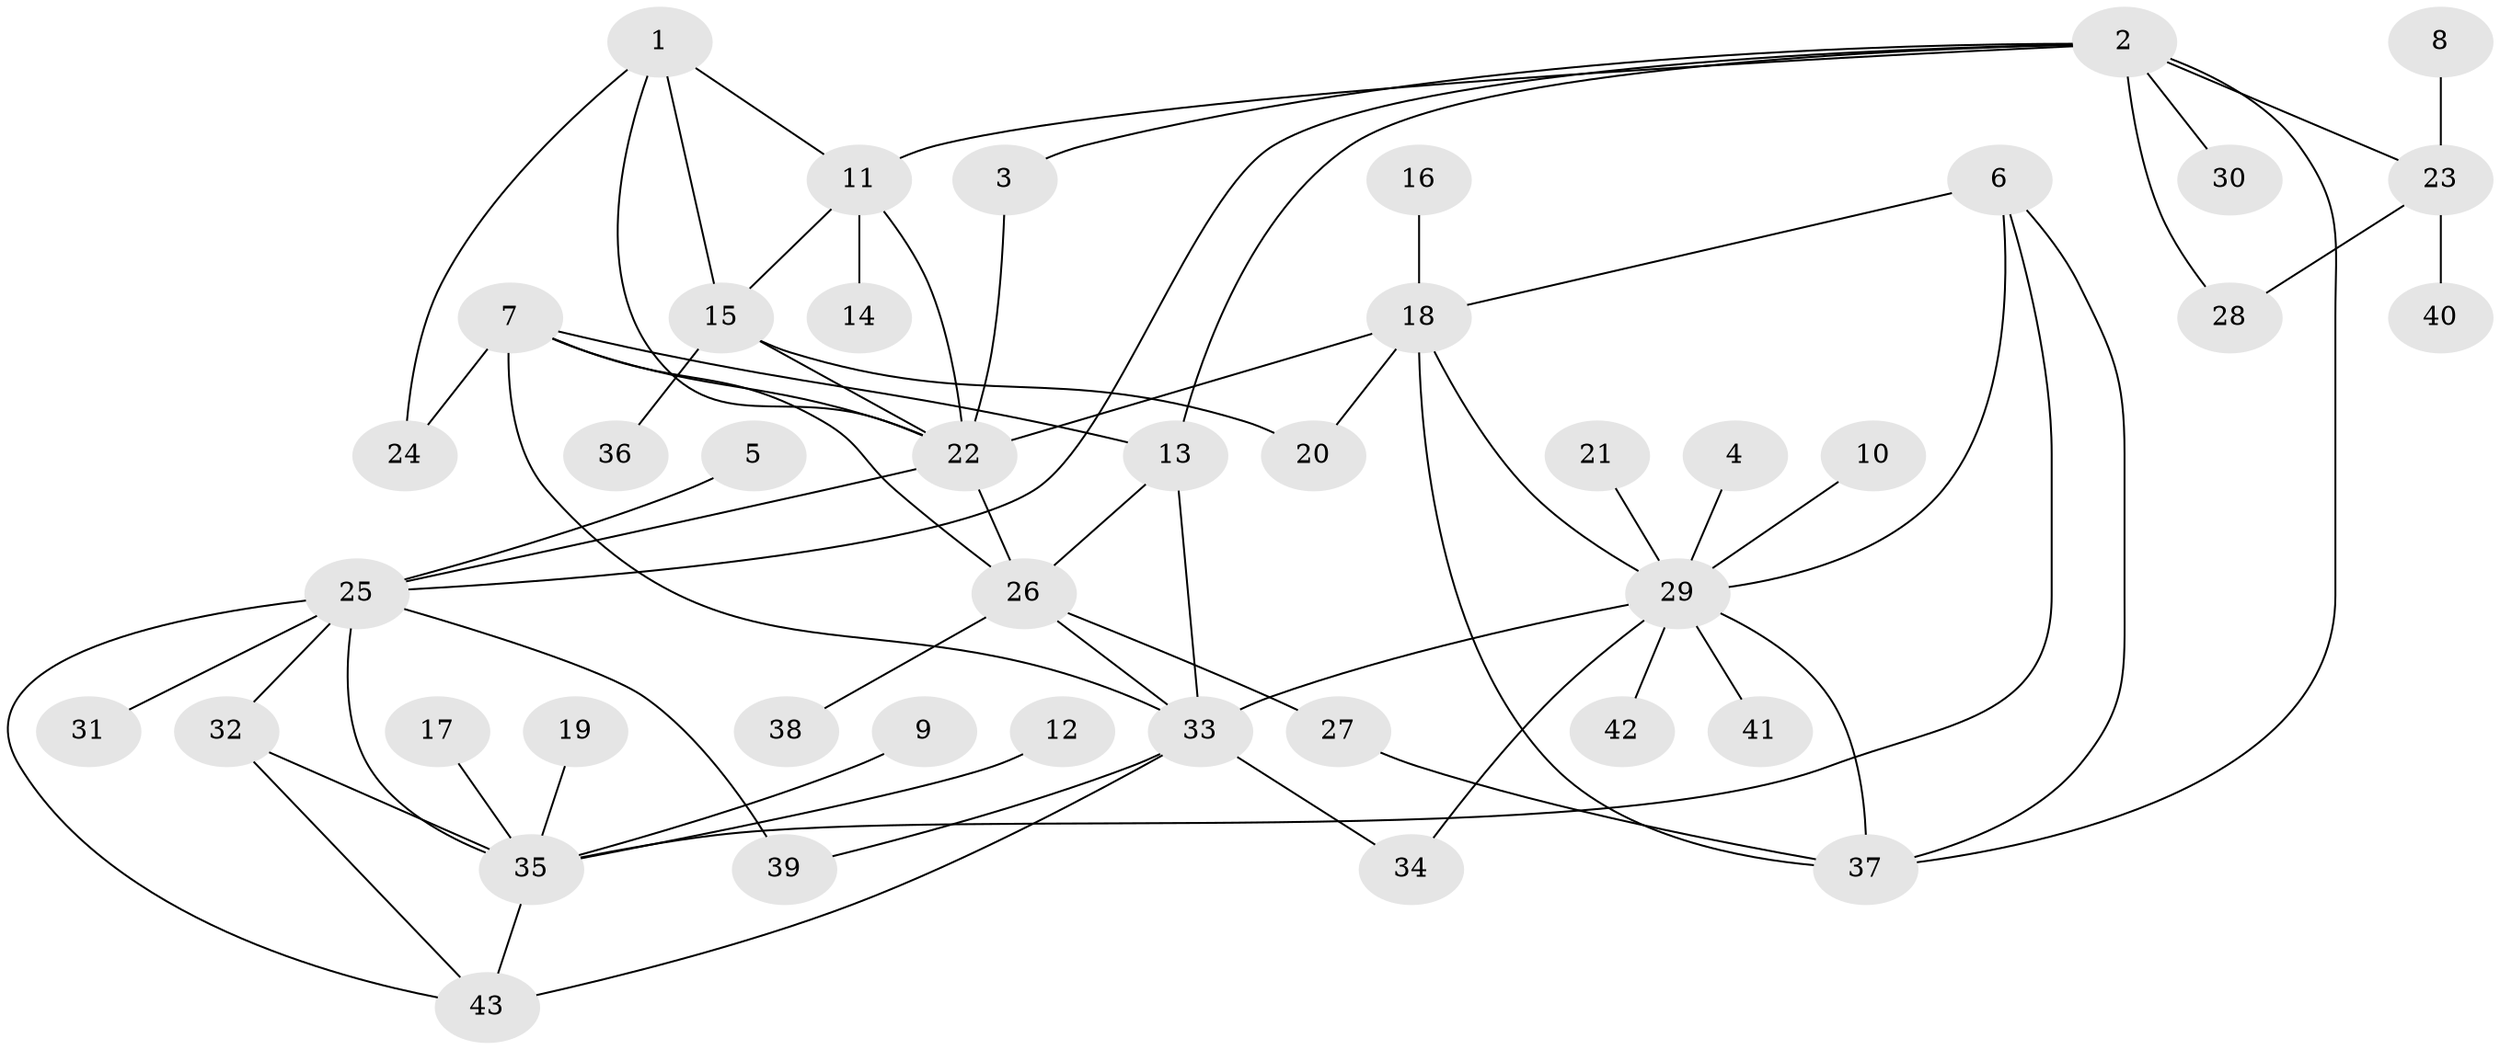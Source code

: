 // original degree distribution, {12: 0.011764705882352941, 5: 0.023529411764705882, 7: 0.047058823529411764, 8: 0.011764705882352941, 10: 0.03529411764705882, 6: 0.07058823529411765, 4: 0.03529411764705882, 9: 0.011764705882352941, 1: 0.6, 3: 0.023529411764705882, 2: 0.12941176470588237}
// Generated by graph-tools (version 1.1) at 2025/37/03/04/25 23:37:45]
// undirected, 43 vertices, 68 edges
graph export_dot {
  node [color=gray90,style=filled];
  1;
  2;
  3;
  4;
  5;
  6;
  7;
  8;
  9;
  10;
  11;
  12;
  13;
  14;
  15;
  16;
  17;
  18;
  19;
  20;
  21;
  22;
  23;
  24;
  25;
  26;
  27;
  28;
  29;
  30;
  31;
  32;
  33;
  34;
  35;
  36;
  37;
  38;
  39;
  40;
  41;
  42;
  43;
  1 -- 11 [weight=1.0];
  1 -- 15 [weight=1.0];
  1 -- 22 [weight=1.0];
  1 -- 24 [weight=1.0];
  2 -- 3 [weight=1.0];
  2 -- 11 [weight=1.0];
  2 -- 13 [weight=1.0];
  2 -- 23 [weight=2.0];
  2 -- 25 [weight=1.0];
  2 -- 28 [weight=2.0];
  2 -- 30 [weight=1.0];
  2 -- 37 [weight=1.0];
  3 -- 22 [weight=1.0];
  4 -- 29 [weight=1.0];
  5 -- 25 [weight=1.0];
  6 -- 18 [weight=1.0];
  6 -- 29 [weight=1.0];
  6 -- 35 [weight=1.0];
  6 -- 37 [weight=1.0];
  7 -- 13 [weight=1.0];
  7 -- 22 [weight=1.0];
  7 -- 24 [weight=1.0];
  7 -- 26 [weight=1.0];
  7 -- 33 [weight=1.0];
  8 -- 23 [weight=1.0];
  9 -- 35 [weight=1.0];
  10 -- 29 [weight=1.0];
  11 -- 14 [weight=1.0];
  11 -- 15 [weight=1.0];
  11 -- 22 [weight=1.0];
  12 -- 35 [weight=1.0];
  13 -- 26 [weight=1.0];
  13 -- 33 [weight=1.0];
  15 -- 20 [weight=1.0];
  15 -- 22 [weight=1.0];
  15 -- 36 [weight=1.0];
  16 -- 18 [weight=1.0];
  17 -- 35 [weight=1.0];
  18 -- 20 [weight=1.0];
  18 -- 22 [weight=1.0];
  18 -- 29 [weight=1.0];
  18 -- 37 [weight=1.0];
  19 -- 35 [weight=1.0];
  21 -- 29 [weight=1.0];
  22 -- 25 [weight=1.0];
  22 -- 26 [weight=1.0];
  23 -- 28 [weight=1.0];
  23 -- 40 [weight=1.0];
  25 -- 31 [weight=1.0];
  25 -- 32 [weight=1.0];
  25 -- 35 [weight=1.0];
  25 -- 39 [weight=1.0];
  25 -- 43 [weight=1.0];
  26 -- 27 [weight=1.0];
  26 -- 33 [weight=1.0];
  26 -- 38 [weight=1.0];
  27 -- 37 [weight=1.0];
  29 -- 33 [weight=1.0];
  29 -- 34 [weight=1.0];
  29 -- 37 [weight=1.0];
  29 -- 41 [weight=1.0];
  29 -- 42 [weight=1.0];
  32 -- 35 [weight=1.0];
  32 -- 43 [weight=1.0];
  33 -- 34 [weight=1.0];
  33 -- 39 [weight=1.0];
  33 -- 43 [weight=1.0];
  35 -- 43 [weight=1.0];
}
